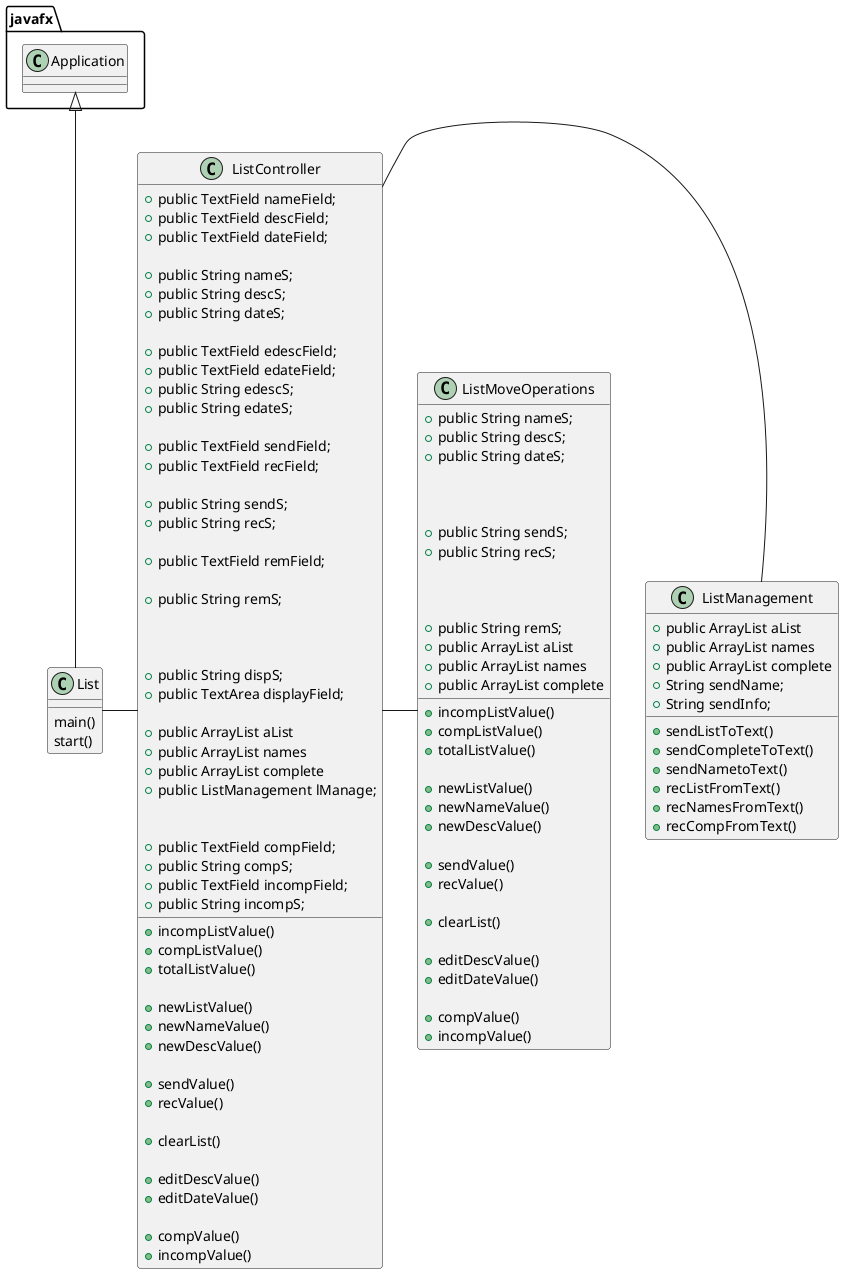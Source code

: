 @startuml
class ListManagement {
    +public ArrayList aList
    +public ArrayList names
    +public ArrayList complete
    +String sendName;
    +String sendInfo;

    +sendListToText()
    +sendCompleteToText()
    +sendNametoText()
    +recListFromText()
    +recNamesFromText()
    +recCompFromText()
}

class ListMoveOperations {


    +public String nameS;
    +public String descS;
    +public String dateS;



    +public String sendS;
    +public String recS;



    +public String remS;
    +public ArrayList aList
    +public ArrayList names
    +public ArrayList complete

        +incompListValue()
        +compListValue()
        +totalListValue()

        +newListValue()
        +newNameValue()
        +newDescValue()

        +sendValue()
        +recValue()

        +clearList()

        +editDescValue()
        +editDateValue()

        +compValue()
        +incompValue()
}

class ListController {
    +public TextField nameField;
    +public TextField descField;
    +public TextField dateField;

    +public String nameS;
    +public String descS;
    +public String dateS;

    +public TextField edescField;
    +public TextField edateField;
    +public String edescS;
    +public String edateS;

    +public TextField sendField;
    +public TextField recField;

    +public String sendS;
    +public String recS;

    +public TextField remField;

    +public String remS;



    +public String dispS;
    +public TextArea displayField;

    +public ArrayList aList
    +public ArrayList names
    +public ArrayList complete
    +public ListManagement lManage;


    +public TextField compField;
    +public String compS;
    +public TextField incompField;
    +public String incompS;

    +incompListValue()
    +compListValue()
    +totalListValue()

    +newListValue()
    +newNameValue()
    +newDescValue()

    +sendValue()
    +recValue()

    +clearList()

    +editDescValue()
    +editDateValue()

    +compValue()
    +incompValue()


}

class List {

    main()
    start()
}



javafx.Application <|-- List
List - ListController
ListController - ListManagement
ListController - ListMoveOperations
@enduml